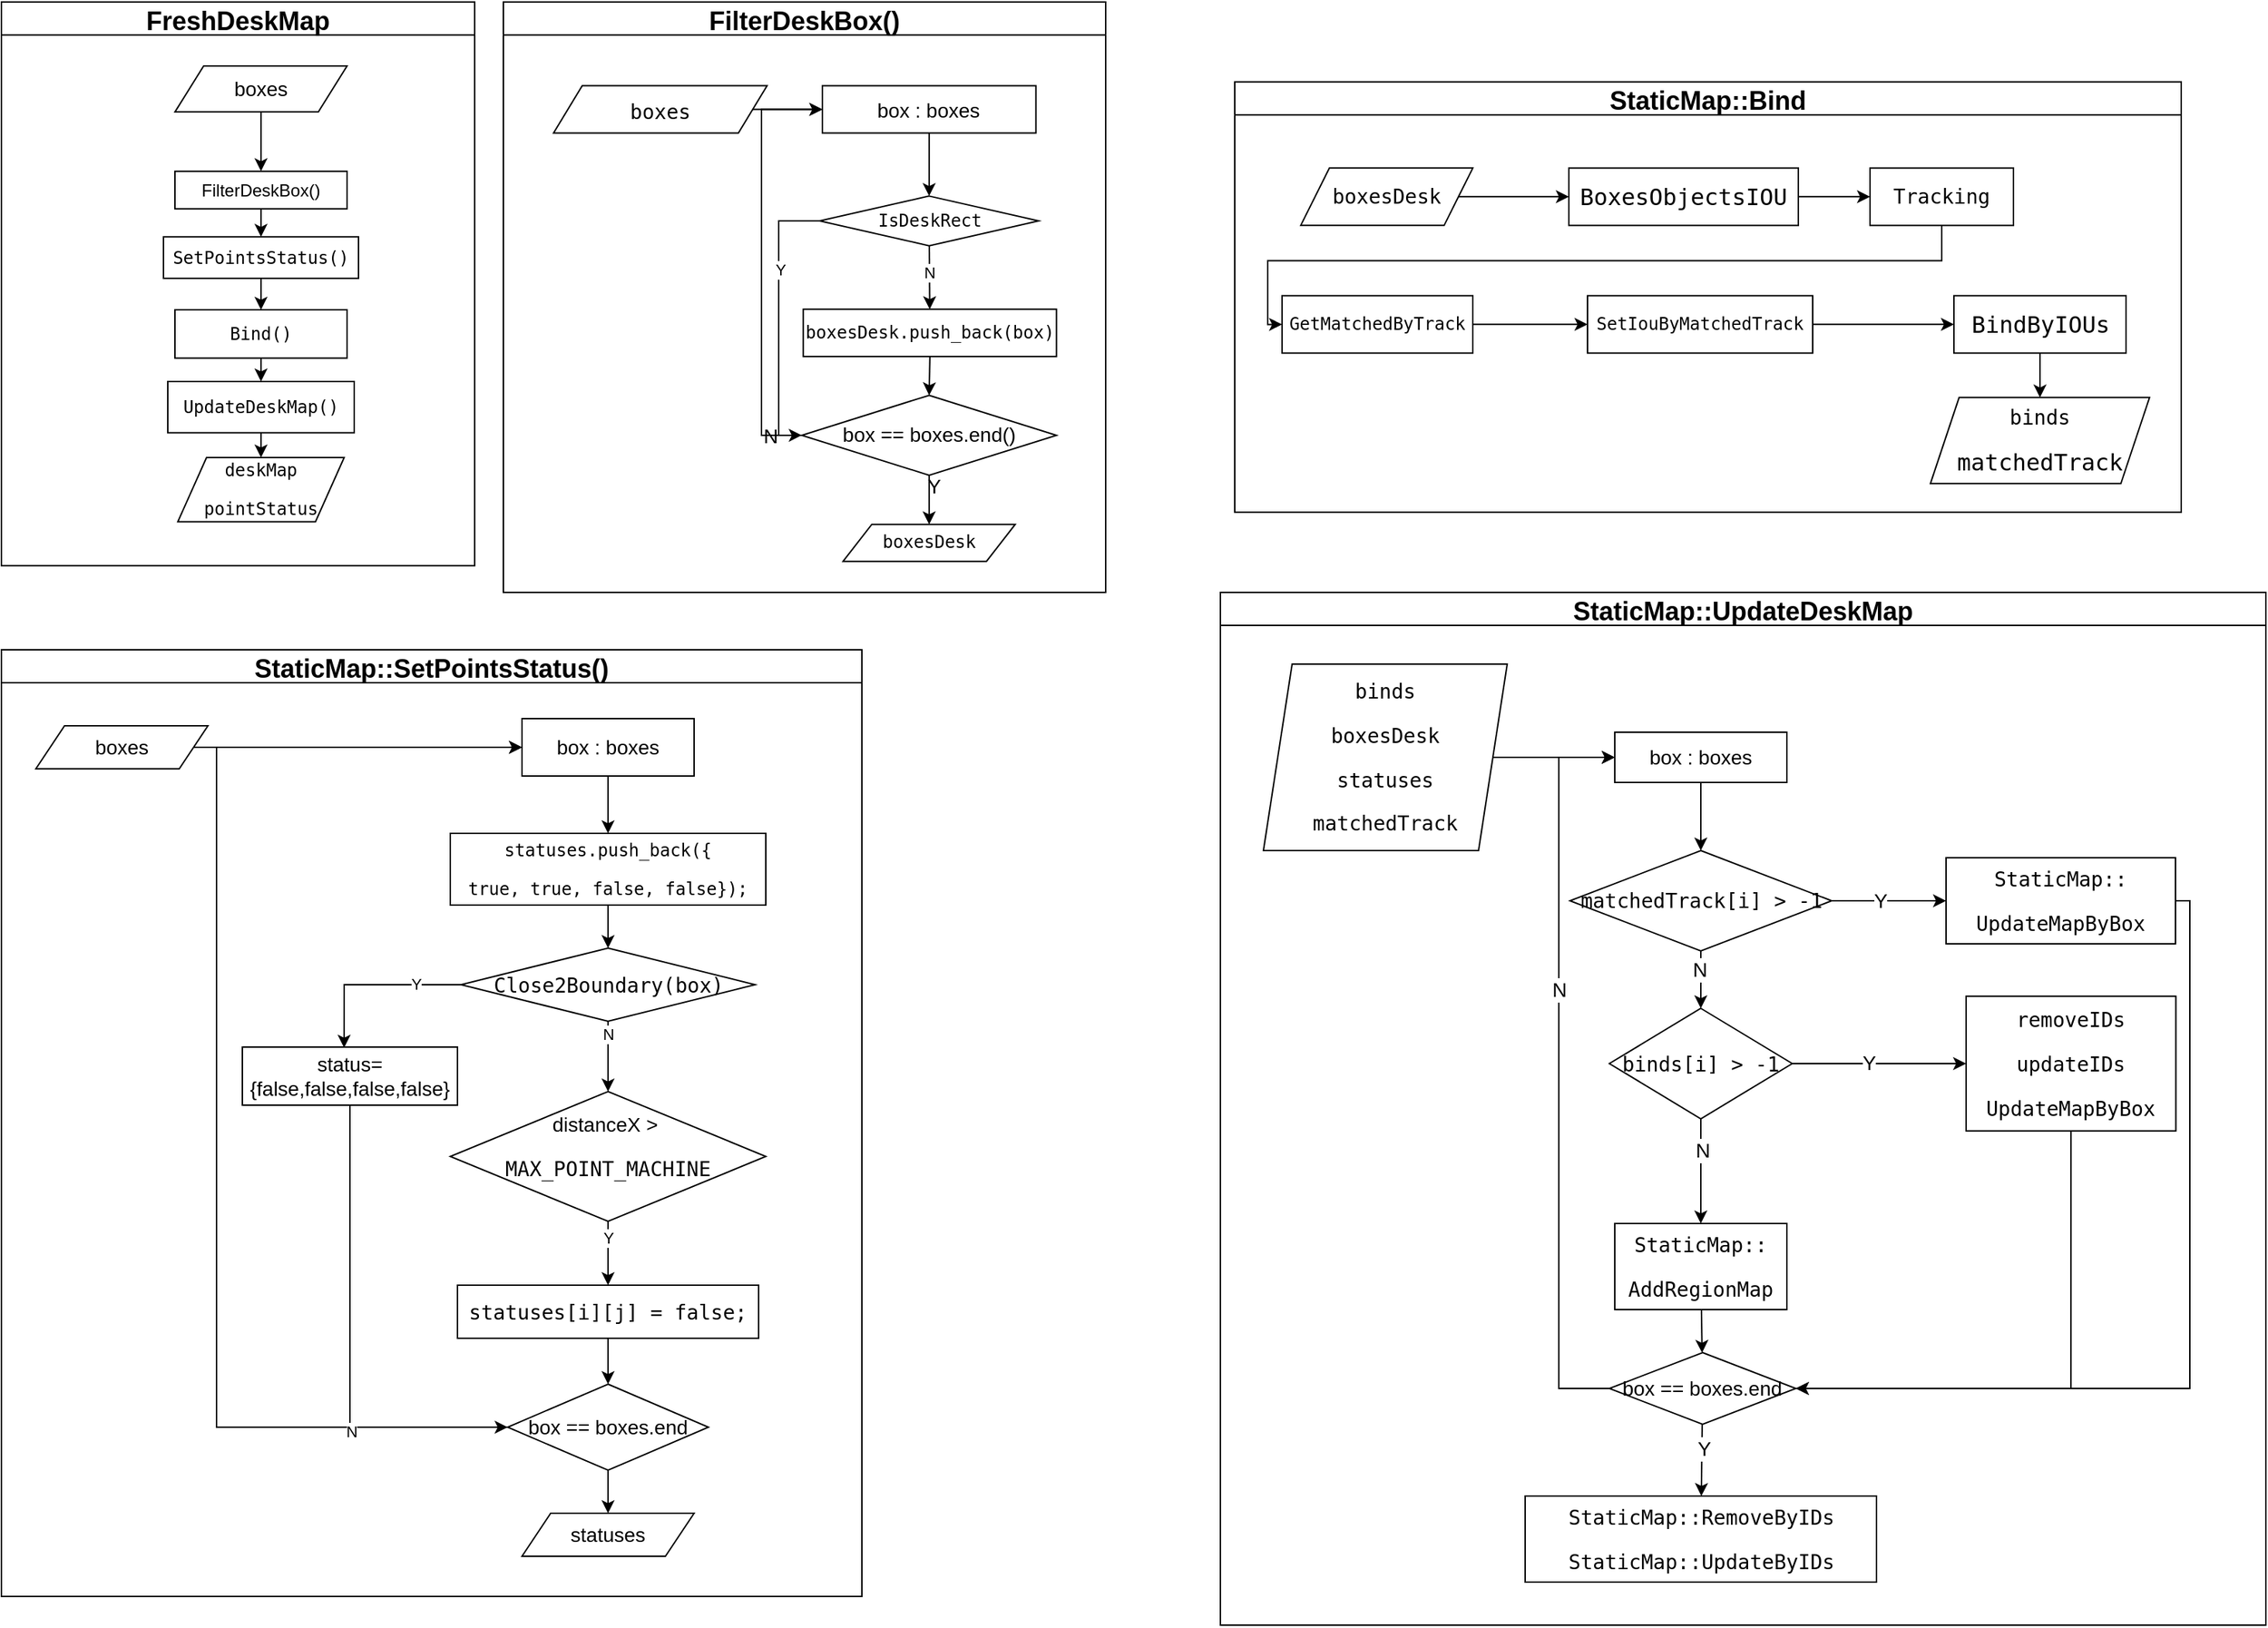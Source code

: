 <mxfile>
    <diagram id="Cqc6G51B0UrUN16AJAb3" name="Page-1">
        <mxGraphModel dx="1265" dy="1954" grid="1" gridSize="10" guides="1" tooltips="1" connect="1" arrows="1" fold="1" page="1" pageScale="1" pageWidth="827" pageHeight="1169" math="0" shadow="0">
            <root>
                <mxCell id="0"/>
                <mxCell id="1" parent="0"/>
                <mxCell id="118" value="StaticMap::SetPointsStatus()" style="swimlane;fontSize=18;labelBackgroundColor=none;fontColor=default;" parent="1" vertex="1">
                    <mxGeometry x="20" y="-690" width="600" height="660" as="geometry"/>
                </mxCell>
                <mxCell id="121" value="" style="edgeStyle=none;html=1;fontSize=14;labelBackgroundColor=none;fontColor=default;" parent="118" source="119" target="120" edge="1">
                    <mxGeometry relative="1" as="geometry"/>
                </mxCell>
                <mxCell id="119" value="&lt;pre style=&quot;font-family: &amp;quot;jetbrains mono&amp;quot;, monospace; font-size: 9pt;&quot;&gt;&lt;span style=&quot;font-family: helvetica; font-size: 14px;&quot;&gt;boxes&lt;/span&gt;&lt;br&gt;&lt;/pre&gt;" style="shape=parallelogram;perimeter=parallelogramPerimeter;whiteSpace=wrap;html=1;fixedSize=1;fontSize=14;labelBackgroundColor=none;fontColor=default;" parent="118" vertex="1">
                    <mxGeometry x="24" y="53" width="120" height="30" as="geometry"/>
                </mxCell>
                <mxCell id="123" value="" style="edgeStyle=none;html=1;fontSize=14;labelBackgroundColor=none;fontColor=default;" parent="118" source="120" target="122" edge="1">
                    <mxGeometry relative="1" as="geometry"/>
                </mxCell>
                <mxCell id="120" value="box : boxes" style="whiteSpace=wrap;html=1;fontSize=14;labelBackgroundColor=none;fontColor=default;" parent="118" vertex="1">
                    <mxGeometry x="363" y="48" width="120" height="40" as="geometry"/>
                </mxCell>
                <mxCell id="125" value="" style="edgeStyle=none;html=1;fontSize=14;labelBackgroundColor=none;fontColor=default;entryX=0.5;entryY=0;entryDx=0;entryDy=0;" parent="118" source="122" edge="1" target="126">
                    <mxGeometry relative="1" as="geometry">
                        <mxPoint x="423" y="298" as="targetPoint"/>
                    </mxGeometry>
                </mxCell>
                <mxCell id="122" value="&lt;pre style=&quot;font-family: &amp;quot;jetbrains mono&amp;quot;, monospace; font-size: 9pt;&quot;&gt;statuses.push_back({&lt;/pre&gt;&lt;pre style=&quot;font-family: &amp;quot;jetbrains mono&amp;quot;, monospace; font-size: 9pt;&quot;&gt;&lt;span style=&quot;&quot;&gt;true, true, false, false&lt;/span&gt;})&lt;span style=&quot;&quot;&gt;;&lt;/span&gt;&lt;/pre&gt;" style="whiteSpace=wrap;html=1;fontSize=14;labelBackgroundColor=none;fontColor=default;" parent="118" vertex="1">
                    <mxGeometry x="313" y="128" width="220" height="50" as="geometry"/>
                </mxCell>
                <mxCell id="128" value="" style="edgeStyle=orthogonalEdgeStyle;html=1;fontSize=14;labelBackgroundColor=none;fontColor=default;exitX=0;exitY=0.5;exitDx=0;exitDy=0;rounded=0;entryX=0.473;entryY=0.012;entryDx=0;entryDy=0;entryPerimeter=0;" parent="118" source="126" edge="1" target="127">
                    <mxGeometry relative="1" as="geometry">
                        <mxPoint x="293" y="347.5" as="targetPoint"/>
                    </mxGeometry>
                </mxCell>
                <mxCell id="218" value="Y" style="edgeLabel;html=1;align=center;verticalAlign=middle;resizable=0;points=[];fontColor=default;" vertex="1" connectable="0" parent="128">
                    <mxGeometry x="-0.489" y="-1" relative="1" as="geometry">
                        <mxPoint as="offset"/>
                    </mxGeometry>
                </mxCell>
                <mxCell id="126" value="&lt;pre style=&quot;font-family: &amp;quot;jetbrains mono&amp;quot;, monospace;&quot;&gt;&lt;font style=&quot;font-size: 14px&quot;&gt;Close2Boundary(box)&lt;/font&gt;&lt;/pre&gt;" style="rhombus;whiteSpace=wrap;html=1;fontSize=14;labelBackgroundColor=none;fontColor=default;" parent="118" vertex="1">
                    <mxGeometry x="320.5" y="208" width="205" height="51" as="geometry"/>
                </mxCell>
                <mxCell id="219" style="edgeStyle=orthogonalEdgeStyle;rounded=0;html=1;exitX=0.5;exitY=1;exitDx=0;exitDy=0;entryX=0;entryY=0.5;entryDx=0;entryDy=0;labelBackgroundColor=none;fontColor=default;strokeColor=#000000;elbow=vertical;" edge="1" parent="118" source="127" target="153">
                    <mxGeometry relative="1" as="geometry"/>
                </mxCell>
                <mxCell id="127" value="status={false,false,false,false}" style="whiteSpace=wrap;html=1;fontSize=14;labelBackgroundColor=none;fontColor=default;" parent="118" vertex="1">
                    <mxGeometry x="168" y="277" width="150" height="40.5" as="geometry"/>
                </mxCell>
                <mxCell id="137" value="" style="edgeStyle=none;html=1;fontSize=14;labelBackgroundColor=none;fontColor=default;exitX=0.5;exitY=1;exitDx=0;exitDy=0;entryX=0.5;entryY=0;entryDx=0;entryDy=0;" parent="118" source="135" target="136" edge="1">
                    <mxGeometry relative="1" as="geometry"/>
                </mxCell>
                <mxCell id="221" value="Y" style="edgeLabel;html=1;align=center;verticalAlign=middle;resizable=0;points=[];fontColor=default;" vertex="1" connectable="0" parent="137">
                    <mxGeometry x="-0.508" relative="1" as="geometry">
                        <mxPoint as="offset"/>
                    </mxGeometry>
                </mxCell>
                <mxCell id="135" value="distanceX &amp;gt;&amp;nbsp;&lt;br&gt;&lt;pre style=&quot;font-family: &amp;quot;jetbrains mono&amp;quot;, monospace;&quot;&gt;&lt;font style=&quot;font-size: 14px&quot;&gt;MAX_POINT_MACHINE&lt;/font&gt;&lt;/pre&gt;" style="rhombus;whiteSpace=wrap;html=1;fontSize=14;labelBackgroundColor=none;fontColor=default;" parent="118" vertex="1">
                    <mxGeometry x="313" y="308" width="220" height="90.5" as="geometry"/>
                </mxCell>
                <mxCell id="136" value="&lt;pre style=&quot;font-family: &amp;#34;jetbrains mono&amp;#34; , monospace&quot;&gt;&lt;font style=&quot;font-size: 14px&quot;&gt;statuses&lt;span&gt;[&lt;/span&gt;i&lt;span&gt;][&lt;/span&gt;j&lt;span&gt;] &lt;/span&gt;&lt;/font&gt;= &lt;span style=&quot;white-space: normal&quot;&gt;false;&lt;/span&gt;&lt;/pre&gt;" style="whiteSpace=wrap;html=1;fontSize=14;labelBackgroundColor=none;fontColor=default;" parent="118" vertex="1">
                    <mxGeometry x="318" y="443" width="210" height="37" as="geometry"/>
                </mxCell>
                <mxCell id="220" style="edgeStyle=orthogonalEdgeStyle;rounded=0;html=1;exitX=0.5;exitY=1;exitDx=0;exitDy=0;labelBackgroundColor=none;fontColor=default;strokeColor=#000000;elbow=vertical;" edge="1" parent="118" source="153" target="140">
                    <mxGeometry relative="1" as="geometry"/>
                </mxCell>
                <mxCell id="153" value="box == boxes.end" style="rhombus;whiteSpace=wrap;html=1;fontSize=14;labelBackgroundColor=none;fontColor=default;" parent="118" vertex="1">
                    <mxGeometry x="353" y="512" width="140" height="60" as="geometry"/>
                </mxCell>
                <mxCell id="154" value="" style="endArrow=classic;html=1;fontSize=14;exitX=0.5;exitY=1;exitDx=0;exitDy=0;labelBackgroundColor=none;fontColor=default;" parent="118" source="136" target="153" edge="1">
                    <mxGeometry width="50" height="50" relative="1" as="geometry">
                        <mxPoint x="473" y="898" as="sourcePoint"/>
                        <mxPoint x="523" y="848" as="targetPoint"/>
                    </mxGeometry>
                </mxCell>
                <mxCell id="159" value="" style="endArrow=classic;html=1;fontSize=14;exitX=0;exitY=0.5;exitDx=0;exitDy=0;labelBackgroundColor=none;fontColor=default;entryX=0;entryY=0.5;entryDx=0;entryDy=0;edgeStyle=orthogonalEdgeStyle;rounded=0;" parent="118" source="153" edge="1" target="120">
                    <mxGeometry width="50" height="50" relative="1" as="geometry">
                        <mxPoint x="364" y="608" as="sourcePoint"/>
                        <mxPoint x="144" y="57" as="targetPoint"/>
                        <Array as="points">
                            <mxPoint x="150" y="542"/>
                            <mxPoint x="150" y="68"/>
                        </Array>
                    </mxGeometry>
                </mxCell>
                <mxCell id="214" value="N" style="edgeLabel;html=1;align=center;verticalAlign=middle;resizable=0;points=[];fontColor=default;" vertex="1" connectable="0" parent="159">
                    <mxGeometry x="-0.754" y="3" relative="1" as="geometry">
                        <mxPoint as="offset"/>
                    </mxGeometry>
                </mxCell>
                <mxCell id="132" value="" style="edgeStyle=none;html=1;fontSize=14;labelBackgroundColor=none;fontColor=default;exitX=0.5;exitY=1;exitDx=0;exitDy=0;entryX=0.5;entryY=0;entryDx=0;entryDy=0;" parent="118" source="126" edge="1" target="135">
                    <mxGeometry relative="1" as="geometry">
                        <mxPoint x="423" y="318" as="targetPoint"/>
                        <mxPoint x="422.67" y="268" as="sourcePoint"/>
                    </mxGeometry>
                </mxCell>
                <mxCell id="217" value="N" style="edgeLabel;html=1;align=center;verticalAlign=middle;resizable=0;points=[];fontColor=default;" vertex="1" connectable="0" parent="132">
                    <mxGeometry x="-0.631" relative="1" as="geometry">
                        <mxPoint as="offset"/>
                    </mxGeometry>
                </mxCell>
                <mxCell id="140" value="statuses" style="shape=parallelogram;perimeter=parallelogramPerimeter;whiteSpace=wrap;html=1;fixedSize=1;fontSize=14;labelBackgroundColor=none;fontColor=default;" parent="118" vertex="1">
                    <mxGeometry x="363" y="602" width="120" height="30" as="geometry"/>
                </mxCell>
                <mxCell id="161" value="StaticMap::Bind" style="swimlane;fontSize=18;labelBackgroundColor=none;fontColor=default;" parent="1" vertex="1">
                    <mxGeometry x="880" y="-1085.83" width="660" height="300" as="geometry"/>
                </mxCell>
                <mxCell id="162" value="&lt;pre style=&quot;font-family: &amp;quot;jetbrains mono&amp;quot;, monospace;&quot;&gt;&lt;font style=&quot;font-size: 14px&quot;&gt;boxesDesk&lt;/font&gt;&lt;/pre&gt;" style="shape=parallelogram;perimeter=parallelogramPerimeter;whiteSpace=wrap;html=1;fixedSize=1;fontSize=14;labelBackgroundColor=none;fontColor=default;" parent="161" vertex="1">
                    <mxGeometry x="46" y="60" width="120" height="40" as="geometry"/>
                </mxCell>
                <mxCell id="165" value="" style="endArrow=classic;html=1;fontSize=14;exitX=1;exitY=0.5;exitDx=0;exitDy=0;labelBackgroundColor=none;fontColor=default;entryX=0;entryY=0.5;entryDx=0;entryDy=0;" parent="161" source="162" edge="1" target="167">
                    <mxGeometry width="50" height="50" relative="1" as="geometry">
                        <mxPoint x="343" y="-10" as="sourcePoint"/>
                        <mxPoint x="233" y="90" as="targetPoint"/>
                    </mxGeometry>
                </mxCell>
                <mxCell id="167" value="&lt;pre style=&quot;font-family: &amp;#34;jetbrains mono&amp;#34; , monospace&quot;&gt;&lt;span style=&quot;font-size: medium ; white-space: normal&quot;&gt;BoxesObjectsIOU&lt;/span&gt;&lt;br&gt;&lt;/pre&gt;" style="rounded=0;whiteSpace=wrap;html=1;fontSize=14;labelBackgroundColor=none;fontColor=default;" parent="161" vertex="1">
                    <mxGeometry x="233" y="60" width="160" height="40" as="geometry"/>
                </mxCell>
                <mxCell id="222" style="edgeStyle=orthogonalEdgeStyle;rounded=0;html=1;exitX=0.5;exitY=1;exitDx=0;exitDy=0;entryX=0;entryY=0.5;entryDx=0;entryDy=0;labelBackgroundColor=none;fontSize=18;fontColor=default;strokeColor=#000000;elbow=vertical;" edge="1" parent="161" source="169" target="171">
                    <mxGeometry relative="1" as="geometry"/>
                </mxCell>
                <mxCell id="169" value="&lt;pre style=&quot;font-family: &amp;#34;jetbrains mono&amp;#34; , monospace&quot;&gt;Tracking&lt;/pre&gt;" style="rounded=0;whiteSpace=wrap;html=1;fontSize=14;labelBackgroundColor=none;fontColor=default;" parent="161" vertex="1">
                    <mxGeometry x="443" y="60" width="100" height="40" as="geometry"/>
                </mxCell>
                <mxCell id="168" value="" style="endArrow=classic;html=1;fontSize=14;exitX=1;exitY=0.5;exitDx=0;exitDy=0;labelBackgroundColor=none;fontColor=default;" parent="161" source="167" target="169" edge="1">
                    <mxGeometry width="50" height="50" relative="1" as="geometry">
                        <mxPoint x="343" y="60" as="sourcePoint"/>
                        <mxPoint x="453" y="90" as="targetPoint"/>
                    </mxGeometry>
                </mxCell>
                <mxCell id="173" value="" style="edgeStyle=none;html=1;fontSize=14;labelBackgroundColor=none;fontColor=default;" parent="161" source="171" target="172" edge="1">
                    <mxGeometry relative="1" as="geometry"/>
                </mxCell>
                <mxCell id="171" value="&lt;pre style=&quot;font-family: &amp;#34;jetbrains mono&amp;#34; , monospace ; font-size: 9pt&quot;&gt;&lt;span style=&quot;font-size: 9pt ; white-space: normal&quot;&gt;GetMatchedByTrack&lt;/span&gt;&lt;br&gt;&lt;/pre&gt;" style="rounded=0;whiteSpace=wrap;html=1;fontSize=14;labelBackgroundColor=none;fontColor=default;" parent="161" vertex="1">
                    <mxGeometry x="33" y="149" width="133" height="40" as="geometry"/>
                </mxCell>
                <mxCell id="175" value="" style="edgeStyle=none;html=1;fontSize=14;labelBackgroundColor=none;fontColor=default;" parent="161" source="172" target="174" edge="1">
                    <mxGeometry relative="1" as="geometry"/>
                </mxCell>
                <mxCell id="172" value="&lt;pre style=&quot;font-family: &amp;#34;jetbrains mono&amp;#34; , monospace ; font-size: 9pt&quot;&gt;&lt;pre style=&quot;font-family: &amp;#34;jetbrains mono&amp;#34; , monospace ; font-size: 9pt&quot;&gt;&lt;span style=&quot;font-size: 9pt ; white-space: normal&quot;&gt;SetIouByMatchedTrack&lt;/span&gt;&lt;br&gt;&lt;/pre&gt;&lt;/pre&gt;" style="whiteSpace=wrap;html=1;fontSize=14;rounded=0;labelBackgroundColor=none;fontColor=default;" parent="161" vertex="1">
                    <mxGeometry x="246" y="149" width="157" height="40" as="geometry"/>
                </mxCell>
                <mxCell id="174" value="&lt;pre style=&quot;font-family: &amp;#34;jetbrains mono&amp;#34; , monospace&quot;&gt;&lt;span style=&quot;font-size: medium ; white-space: normal&quot;&gt;BindByIOUs&lt;/span&gt;&lt;br&gt;&lt;/pre&gt;" style="whiteSpace=wrap;html=1;fontSize=14;rounded=0;labelBackgroundColor=none;fontColor=default;" parent="161" vertex="1">
                    <mxGeometry x="501.5" y="149" width="120" height="40" as="geometry"/>
                </mxCell>
                <mxCell id="176" value="&lt;pre style=&quot;font-family: &amp;quot;jetbrains mono&amp;quot;, monospace;&quot;&gt;&lt;font style=&quot;font-size: 14px&quot;&gt;binds&lt;/font&gt;&lt;/pre&gt;&lt;pre style=&quot;font-family: &amp;quot;jetbrains mono&amp;quot;, monospace;&quot;&gt;&lt;pre style=&quot;font-family: &amp;quot;jetbrains mono&amp;quot; , monospace&quot;&gt;&lt;font size=&quot;3&quot;&gt;matchedTrack&lt;/font&gt;&lt;/pre&gt;&lt;/pre&gt;" style="shape=parallelogram;perimeter=parallelogramPerimeter;whiteSpace=wrap;html=1;fixedSize=1;fontSize=14;rounded=0;labelBackgroundColor=none;fontColor=default;" parent="161" vertex="1">
                    <mxGeometry x="485.09" y="220" width="152.81" height="60" as="geometry"/>
                </mxCell>
                <mxCell id="177" value="" style="edgeStyle=none;html=1;fontSize=14;labelBackgroundColor=none;fontColor=default;" parent="161" source="174" target="176" edge="1">
                    <mxGeometry relative="1" as="geometry"/>
                </mxCell>
                <mxCell id="178" value="StaticMap::UpdateDeskMap" style="swimlane;fontSize=18;labelBackgroundColor=none;fontColor=default;" parent="1" vertex="1">
                    <mxGeometry x="870" y="-730" width="729" height="720" as="geometry"/>
                </mxCell>
                <mxCell id="181" value="" style="edgeStyle=none;html=1;fontSize=14;labelBackgroundColor=none;fontColor=default;" parent="178" source="179" target="180" edge="1">
                    <mxGeometry relative="1" as="geometry"/>
                </mxCell>
                <mxCell id="179" value="&lt;pre style=&quot;font-family: &amp;quot;jetbrains mono&amp;quot;, monospace; font-size: 14px;&quot;&gt;&lt;font style=&quot;font-size: 14px&quot;&gt;binds&lt;br style=&quot;font-size: 14px;&quot;&gt;&lt;/font&gt;&lt;pre style=&quot;font-family: &amp;quot;jetbrains mono&amp;quot;, monospace; font-size: 14px;&quot;&gt;&lt;font style=&quot;font-size: 14px;&quot;&gt;boxesDesk&lt;/font&gt;&lt;/pre&gt;&lt;/pre&gt;&lt;pre style=&quot;font-family: &amp;quot;jetbrains mono&amp;quot;, monospace; font-size: 14px;&quot;&gt;&lt;pre style=&quot;font-family: &amp;quot;jetbrains mono&amp;quot;, monospace; font-size: 14px;&quot;&gt;&lt;font style=&quot;font-size: 14px;&quot;&gt;statuses&lt;/font&gt;&lt;/pre&gt;&lt;pre style=&quot;font-family: &amp;quot;jetbrains mono&amp;quot;, monospace; font-size: 14px;&quot;&gt;&lt;font style=&quot;font-size: 14px;&quot;&gt;matchedTrack&lt;/font&gt;&lt;/pre&gt;&lt;/pre&gt;" style="shape=parallelogram;perimeter=parallelogramPerimeter;whiteSpace=wrap;html=1;fixedSize=1;fontSize=14;labelBackgroundColor=none;fontColor=default;" parent="178" vertex="1">
                    <mxGeometry x="30" y="50" width="170" height="130" as="geometry"/>
                </mxCell>
                <mxCell id="183" value="" style="edgeStyle=none;html=1;fontSize=14;labelBackgroundColor=none;fontColor=default;entryX=0.5;entryY=0;entryDx=0;entryDy=0;" parent="178" source="180" edge="1" target="184">
                    <mxGeometry relative="1" as="geometry">
                        <mxPoint x="335" y="225" as="targetPoint"/>
                    </mxGeometry>
                </mxCell>
                <mxCell id="180" value="&lt;font style=&quot;font-size: 14px&quot;&gt;box : boxes&lt;/font&gt;" style="whiteSpace=wrap;html=1;fontSize=14;labelBackgroundColor=none;fontColor=default;" parent="178" vertex="1">
                    <mxGeometry x="275" y="97.5" width="120" height="35" as="geometry"/>
                </mxCell>
                <mxCell id="186" value="" style="edgeStyle=none;html=1;fontSize=14;labelBackgroundColor=none;fontColor=default;exitX=1;exitY=0.5;exitDx=0;exitDy=0;entryX=0;entryY=0.5;entryDx=0;entryDy=0;" parent="178" source="184" target="185" edge="1">
                    <mxGeometry relative="1" as="geometry"/>
                </mxCell>
                <mxCell id="234" value="Y" style="edgeLabel;html=1;align=center;verticalAlign=middle;resizable=0;points=[];fontSize=14;fontColor=default;" vertex="1" connectable="0" parent="186">
                    <mxGeometry x="-0.175" relative="1" as="geometry">
                        <mxPoint as="offset"/>
                    </mxGeometry>
                </mxCell>
                <mxCell id="189" value="" style="edgeStyle=none;html=1;fontSize=14;labelBackgroundColor=none;fontColor=default;" parent="178" source="184" edge="1" target="191">
                    <mxGeometry relative="1" as="geometry">
                        <mxPoint x="335" y="450" as="targetPoint"/>
                    </mxGeometry>
                </mxCell>
                <mxCell id="230" value="N" style="edgeLabel;html=1;align=center;verticalAlign=middle;resizable=0;points=[];fontSize=14;fontColor=default;" vertex="1" connectable="0" parent="189">
                    <mxGeometry x="-0.383" y="-1" relative="1" as="geometry">
                        <mxPoint as="offset"/>
                    </mxGeometry>
                </mxCell>
                <mxCell id="184" value="&lt;pre style=&quot;font-family: &amp;quot;jetbrains mono&amp;quot;, monospace; font-size: 14px;&quot;&gt;&lt;font style=&quot;font-size: 14px&quot;&gt;matchedTrack&lt;span style=&quot;font-size: 14px;&quot;&gt;[&lt;/span&gt;i&lt;span style=&quot;font-size: 14px;&quot;&gt;] &lt;/span&gt;&amp;gt; -&lt;span style=&quot;font-size: 14px;&quot;&gt;1&lt;/span&gt;&lt;/font&gt;&lt;/pre&gt;" style="rhombus;whiteSpace=wrap;html=1;fontSize=14;labelBackgroundColor=none;fontColor=default;" parent="178" vertex="1">
                    <mxGeometry x="243.75" y="180" width="182.5" height="70" as="geometry"/>
                </mxCell>
                <mxCell id="227" style="edgeStyle=orthogonalEdgeStyle;rounded=0;html=1;exitX=1;exitY=0.5;exitDx=0;exitDy=0;entryX=1;entryY=0.5;entryDx=0;entryDy=0;labelBackgroundColor=none;fontSize=14;fontColor=default;strokeColor=#000000;elbow=vertical;" edge="1" parent="178" source="185" target="198">
                    <mxGeometry relative="1" as="geometry"/>
                </mxCell>
                <mxCell id="185" value="&lt;pre style=&quot;font-family: &amp;quot;jetbrains mono&amp;quot;, monospace; font-size: 14px;&quot;&gt;&lt;font style=&quot;font-size: 14px&quot;&gt;&lt;span style=&quot;font-size: 14px;&quot;&gt;StaticMap&lt;/span&gt;::&lt;/font&gt;&lt;/pre&gt;&lt;pre style=&quot;font-family: &amp;quot;jetbrains mono&amp;quot;, monospace; font-size: 14px;&quot;&gt;&lt;span style=&quot;font-size: 14px;&quot;&gt;&lt;font style=&quot;font-size: 14px;&quot;&gt;UpdateMapByBox&lt;/font&gt;&lt;/span&gt;&lt;/pre&gt;" style="whiteSpace=wrap;html=1;fontSize=14;labelBackgroundColor=none;fontColor=default;" parent="178" vertex="1">
                    <mxGeometry x="506" y="185" width="160" height="60" as="geometry"/>
                </mxCell>
                <mxCell id="193" value="" style="edgeStyle=none;html=1;fontSize=14;labelBackgroundColor=none;fontColor=default;exitX=1;exitY=0.5;exitDx=0;exitDy=0;entryX=0;entryY=0.5;entryDx=0;entryDy=0;" parent="178" source="191" target="192" edge="1">
                    <mxGeometry relative="1" as="geometry"/>
                </mxCell>
                <mxCell id="231" value="Y" style="edgeLabel;html=1;align=center;verticalAlign=middle;resizable=0;points=[];fontSize=14;fontColor=default;" vertex="1" connectable="0" parent="193">
                    <mxGeometry x="-0.122" y="1" relative="1" as="geometry">
                        <mxPoint as="offset"/>
                    </mxGeometry>
                </mxCell>
                <mxCell id="196" value="" style="edgeStyle=none;html=1;fontSize=14;labelBackgroundColor=none;fontColor=default;" parent="178" source="191" target="195" edge="1">
                    <mxGeometry relative="1" as="geometry"/>
                </mxCell>
                <mxCell id="232" value="N" style="edgeLabel;html=1;align=center;verticalAlign=middle;resizable=0;points=[];fontSize=14;fontColor=default;" vertex="1" connectable="0" parent="196">
                    <mxGeometry x="-0.393" y="1" relative="1" as="geometry">
                        <mxPoint as="offset"/>
                    </mxGeometry>
                </mxCell>
                <mxCell id="191" value="&lt;pre style=&quot;font-family: &amp;quot;jetbrains mono&amp;quot;, monospace; font-size: 14px;&quot;&gt;&lt;font style=&quot;font-size: 14px&quot;&gt;binds&lt;span style=&quot;font-size: 14px;&quot;&gt;[&lt;/span&gt;i&lt;span style=&quot;font-size: 14px;&quot;&gt;] &lt;/span&gt;&lt;/font&gt;&amp;gt; -&lt;span style=&quot;white-space: normal; font-size: 14px;&quot;&gt;1&lt;/span&gt;&lt;/pre&gt;" style="rhombus;whiteSpace=wrap;html=1;fontSize=14;labelBackgroundColor=none;fontColor=default;" parent="178" vertex="1">
                    <mxGeometry x="271.25" y="290" width="127.5" height="77" as="geometry"/>
                </mxCell>
                <mxCell id="228" style="edgeStyle=orthogonalEdgeStyle;rounded=0;html=1;exitX=0.5;exitY=1;exitDx=0;exitDy=0;entryX=1;entryY=0.5;entryDx=0;entryDy=0;labelBackgroundColor=none;fontSize=14;fontColor=default;strokeColor=#000000;elbow=vertical;" edge="1" parent="178" source="192" target="198">
                    <mxGeometry relative="1" as="geometry"/>
                </mxCell>
                <mxCell id="192" value="&lt;pre style=&quot;font-family: &amp;quot;jetbrains mono&amp;quot;, monospace; font-size: 14px;&quot;&gt;&lt;font style=&quot;font-size: 14px&quot;&gt;removeIDs&lt;/font&gt;&lt;/pre&gt;&lt;pre style=&quot;font-family: &amp;quot;jetbrains mono&amp;quot;, monospace; font-size: 14px;&quot;&gt;&lt;pre style=&quot;font-family: &amp;quot;jetbrains mono&amp;quot;, monospace; font-size: 14px;&quot;&gt;&lt;font style=&quot;font-size: 14px;&quot;&gt;updateIDs&lt;/font&gt;&lt;/pre&gt;&lt;pre style=&quot;font-family: &amp;quot;jetbrains mono&amp;quot;, monospace; font-size: 14px;&quot;&gt;&lt;pre style=&quot;font-family: &amp;quot;jetbrains mono&amp;quot;, monospace; font-size: 14px;&quot;&gt;UpdateMapByBox&lt;/pre&gt;&lt;/pre&gt;&lt;/pre&gt;" style="whiteSpace=wrap;html=1;fontSize=14;labelBackgroundColor=none;fontColor=default;" parent="178" vertex="1">
                    <mxGeometry x="520" y="281.57" width="146.25" height="93.87" as="geometry"/>
                </mxCell>
                <mxCell id="199" value="" style="edgeStyle=none;html=1;fontSize=14;labelBackgroundColor=none;fontColor=default;" parent="178" source="195" target="198" edge="1">
                    <mxGeometry relative="1" as="geometry"/>
                </mxCell>
                <mxCell id="195" value="&lt;pre style=&quot;font-family: &amp;quot;jetbrains mono&amp;quot;, monospace; font-size: 14px;&quot;&gt;&lt;font style=&quot;font-size: 14px&quot;&gt;&lt;span style=&quot;font-size: 14px;&quot;&gt;StaticMap&lt;/span&gt;::&lt;/font&gt;&lt;/pre&gt;&lt;pre style=&quot;font-family: &amp;quot;jetbrains mono&amp;quot;, monospace; font-size: 14px;&quot;&gt;&lt;span style=&quot;font-size: 14px;&quot;&gt;&lt;font style=&quot;font-size: 14px;&quot;&gt;AddRegionMap&lt;/font&gt;&lt;/span&gt;&lt;/pre&gt;" style="whiteSpace=wrap;html=1;fontSize=14;labelBackgroundColor=none;fontColor=default;" parent="178" vertex="1">
                    <mxGeometry x="275" y="440" width="120" height="60" as="geometry"/>
                </mxCell>
                <mxCell id="203" value="" style="edgeStyle=none;html=1;fontSize=14;labelBackgroundColor=none;fontColor=default;" parent="178" source="198" target="202" edge="1">
                    <mxGeometry relative="1" as="geometry"/>
                </mxCell>
                <mxCell id="233" value="Y" style="edgeLabel;html=1;align=center;verticalAlign=middle;resizable=0;points=[];fontSize=14;fontColor=default;" vertex="1" connectable="0" parent="203">
                    <mxGeometry x="-0.316" y="1" relative="1" as="geometry">
                        <mxPoint as="offset"/>
                    </mxGeometry>
                </mxCell>
                <mxCell id="223" style="edgeStyle=orthogonalEdgeStyle;rounded=0;html=1;exitX=0;exitY=0.5;exitDx=0;exitDy=0;entryX=0;entryY=0.5;entryDx=0;entryDy=0;labelBackgroundColor=none;fontSize=14;fontColor=default;strokeColor=#000000;elbow=vertical;" edge="1" parent="178" source="198" target="180">
                    <mxGeometry relative="1" as="geometry">
                        <Array as="points">
                            <mxPoint x="236" y="555"/>
                            <mxPoint x="236" y="115"/>
                        </Array>
                    </mxGeometry>
                </mxCell>
                <mxCell id="224" value="N" style="edgeLabel;html=1;align=center;verticalAlign=middle;resizable=0;points=[];fontSize=14;fontColor=default;" vertex="1" connectable="0" parent="223">
                    <mxGeometry x="0.22" relative="1" as="geometry">
                        <mxPoint as="offset"/>
                    </mxGeometry>
                </mxCell>
                <mxCell id="198" value="box == boxes.end" style="rhombus;whiteSpace=wrap;html=1;fontSize=14;labelBackgroundColor=none;fontColor=default;" parent="178" vertex="1">
                    <mxGeometry x="271.25" y="530" width="130" height="50" as="geometry"/>
                </mxCell>
                <mxCell id="202" value="&lt;pre style=&quot;font-family: &amp;quot;jetbrains mono&amp;quot;, monospace; font-size: 14px;&quot;&gt;&lt;font style=&quot;font-size: 14px&quot;&gt;&lt;span style=&quot;font-size: 14px;&quot;&gt;StaticMap&lt;/span&gt;::&lt;/font&gt;RemoveByIDs&lt;/pre&gt;&lt;pre style=&quot;font-family: &amp;quot;jetbrains mono&amp;quot;, monospace; font-size: 14px;&quot;&gt;&lt;pre style=&quot;font-family: &amp;quot;jetbrains mono&amp;quot;, monospace; font-size: 14px;&quot;&gt;&lt;span style=&quot;font-size: 14px;&quot;&gt;StaticMap&lt;/span&gt;::UpdateByIDs&lt;/pre&gt;&lt;/pre&gt;" style="whiteSpace=wrap;html=1;fontSize=14;labelBackgroundColor=none;fontColor=default;" parent="178" vertex="1">
                    <mxGeometry x="212.5" y="630" width="245" height="60" as="geometry"/>
                </mxCell>
                <mxCell id="94" value="&lt;pre style=&quot;font-family: &amp;quot;jetbrains mono&amp;quot;, monospace; font-size: 9pt;&quot;&gt;Bind()&lt;/pre&gt;" style="whiteSpace=wrap;html=1;labelBackgroundColor=none;strokeColor=#000000;fontColor=default;" parent="1" vertex="1">
                    <mxGeometry x="141" y="-927.01" width="120" height="33.69" as="geometry"/>
                </mxCell>
                <mxCell id="95" value="" style="edgeStyle=none;html=1;labelBackgroundColor=none;exitX=0.5;exitY=1;exitDx=0;exitDy=0;strokeColor=#000000;fontColor=default;" parent="1" target="94" edge="1" source="116">
                    <mxGeometry relative="1" as="geometry">
                        <mxPoint x="201" y="-886.816" as="sourcePoint"/>
                    </mxGeometry>
                </mxCell>
                <mxCell id="96" value="&lt;pre style=&quot;font-family: &amp;quot;jetbrains mono&amp;quot;, monospace; font-size: 9pt;&quot;&gt;&lt;pre style=&quot;font-family: &amp;quot;jetbrains mono&amp;quot; , monospace ; font-size: 9pt&quot;&gt;&lt;span style=&quot;font-family: &amp;quot;jetbrains mono&amp;quot; , monospace ; font-size: 9pt&quot;&gt;UpdateDeskMap&lt;/span&gt;()&lt;/pre&gt;&lt;/pre&gt;" style="whiteSpace=wrap;html=1;labelBackgroundColor=none;strokeColor=#000000;fontColor=default;" parent="1" vertex="1">
                    <mxGeometry x="136" y="-877.01" width="130" height="35.73" as="geometry"/>
                </mxCell>
                <mxCell id="97" value="" style="edgeStyle=none;html=1;labelBackgroundColor=none;strokeColor=#000000;fontColor=default;" parent="1" source="94" target="96" edge="1">
                    <mxGeometry relative="1" as="geometry"/>
                </mxCell>
                <mxCell id="107" value="&lt;pre style=&quot;font-family: &amp;quot;jetbrains mono&amp;quot;, monospace; font-size: 9pt;&quot;&gt;&lt;span style=&quot;&quot;&gt;deskMap&lt;/span&gt;&lt;/pre&gt;&lt;pre style=&quot;font-family: &amp;quot;jetbrains mono&amp;quot;, monospace; font-size: 9pt;&quot;&gt;&lt;pre style=&quot;font-family: &amp;quot;jetbrains mono&amp;quot; , monospace ; font-size: 9pt&quot;&gt;&lt;span style=&quot;&quot;&gt;pointStatus&lt;/span&gt;&lt;/pre&gt;&lt;/pre&gt;" style="shape=parallelogram;perimeter=parallelogramPerimeter;whiteSpace=wrap;html=1;fixedSize=1;fontSize=18;labelBackgroundColor=none;strokeColor=#000000;fontColor=default;" parent="1" vertex="1">
                    <mxGeometry x="143" y="-824" width="116" height="44.76" as="geometry"/>
                </mxCell>
                <mxCell id="112" value="" style="endArrow=classic;html=1;exitX=0.5;exitY=1;exitDx=0;exitDy=0;entryX=0.5;entryY=0;entryDx=0;entryDy=0;labelBackgroundColor=none;strokeColor=#000000;fontColor=default;" parent="1" source="96" target="107" edge="1">
                    <mxGeometry width="50" height="50" relative="1" as="geometry">
                        <mxPoint x="217" y="-660.647" as="sourcePoint"/>
                        <mxPoint x="267" y="-705.681" as="targetPoint"/>
                    </mxGeometry>
                </mxCell>
                <mxCell id="117" value="" style="edgeStyle=none;html=1;labelBackgroundColor=none;strokeColor=#000000;fontColor=default;" parent="1" source="113" target="116" edge="1">
                    <mxGeometry relative="1" as="geometry"/>
                </mxCell>
                <mxCell id="113" value="&lt;span&gt;FilterDeskBox()&lt;/span&gt;" style="whiteSpace=wrap;html=1;labelBackgroundColor=none;strokeColor=#000000;fontColor=default;" parent="1" vertex="1">
                    <mxGeometry x="141" y="-1023.587" width="120" height="26.189" as="geometry"/>
                </mxCell>
                <mxCell id="114" value="&lt;font style=&quot;font-size: 14px&quot;&gt;boxes&lt;/font&gt;" style="shape=parallelogram;perimeter=parallelogramPerimeter;whiteSpace=wrap;html=1;fixedSize=1;labelBackgroundColor=none;strokeColor=#000000;fontColor=default;" parent="1" vertex="1">
                    <mxGeometry x="141" y="-1097.01" width="120" height="32.06" as="geometry"/>
                </mxCell>
                <mxCell id="115" value="" style="edgeStyle=none;html=1;labelBackgroundColor=none;strokeColor=#000000;fontColor=default;" parent="1" source="114" target="113" edge="1">
                    <mxGeometry relative="1" as="geometry"/>
                </mxCell>
                <mxCell id="116" value="&lt;pre style=&quot;font-family: &amp;quot;jetbrains mono&amp;quot;, monospace; font-size: 9pt;&quot;&gt;SetPointsStatus()&lt;/pre&gt;" style="whiteSpace=wrap;html=1;labelBackgroundColor=none;strokeColor=#000000;fontColor=default;" parent="1" vertex="1">
                    <mxGeometry x="133" y="-977.874" width="136" height="28.947" as="geometry"/>
                </mxCell>
                <mxCell id="110" value="FreshDeskMap" style="swimlane;fontSize=18;labelBackgroundColor=none;fontColor=default;" parent="1" vertex="1">
                    <mxGeometry x="20" y="-1141.67" width="330" height="393.01" as="geometry"/>
                </mxCell>
                <mxCell id="66" value="FilterDeskBox()" style="swimlane;fontSize=18;startSize=23;labelBackgroundColor=none;fontColor=default;" parent="1" vertex="1">
                    <mxGeometry x="370" y="-1141.67" width="420" height="411.67" as="geometry"/>
                </mxCell>
                <mxCell id="74" value="" style="edgeStyle=none;html=1;fontSize=14;labelBackgroundColor=none;fontColor=default;" parent="66" source="67" target="73" edge="1">
                    <mxGeometry relative="1" as="geometry"/>
                </mxCell>
                <mxCell id="67" value="&lt;pre style=&quot;font-family: &amp;quot;jetbrains mono&amp;quot;, monospace;&quot;&gt;&lt;font style=&quot;font-size: 14px&quot;&gt;boxes&lt;/font&gt;&lt;/pre&gt;" style="shape=parallelogram;perimeter=parallelogramPerimeter;whiteSpace=wrap;html=1;fixedSize=1;fontSize=18;labelBackgroundColor=none;fontColor=default;" parent="66" vertex="1">
                    <mxGeometry x="35.001" y="58.451" width="148.889" height="32.958" as="geometry"/>
                </mxCell>
                <mxCell id="73" value="&lt;font style=&quot;font-size: 14px&quot;&gt;box : boxes&lt;/font&gt;" style="whiteSpace=wrap;html=1;fontSize=18;labelBackgroundColor=none;fontColor=default;" parent="66" vertex="1">
                    <mxGeometry x="222.46" y="58.451" width="148.889" height="32.958" as="geometry"/>
                </mxCell>
                <mxCell id="78" value="" style="edgeStyle=none;html=1;fontSize=14;labelBackgroundColor=none;fontColor=default;" parent="66" source="75" target="77" edge="1">
                    <mxGeometry relative="1" as="geometry"/>
                </mxCell>
                <mxCell id="213" value="N" style="edgeLabel;html=1;align=center;verticalAlign=middle;resizable=0;points=[];fontColor=default;" vertex="1" connectable="0" parent="78">
                    <mxGeometry x="-0.184" relative="1" as="geometry">
                        <mxPoint as="offset"/>
                    </mxGeometry>
                </mxCell>
                <mxCell id="211" style="edgeStyle=orthogonalEdgeStyle;rounded=0;html=1;exitX=0;exitY=0.5;exitDx=0;exitDy=0;entryX=0;entryY=0.5;entryDx=0;entryDy=0;labelBackgroundColor=none;fontColor=default;strokeColor=#000000;elbow=vertical;" edge="1" parent="66" source="75" target="145">
                    <mxGeometry relative="1" as="geometry">
                        <Array as="points">
                            <mxPoint x="192" y="153"/>
                            <mxPoint x="192" y="303"/>
                        </Array>
                    </mxGeometry>
                </mxCell>
                <mxCell id="212" value="Y" style="edgeLabel;html=1;align=center;verticalAlign=middle;resizable=0;points=[];fontColor=default;" vertex="1" connectable="0" parent="211">
                    <mxGeometry x="-0.363" y="1" relative="1" as="geometry">
                        <mxPoint as="offset"/>
                    </mxGeometry>
                </mxCell>
                <mxCell id="75" value="&lt;pre style=&quot;font-family: &amp;#34;jetbrains mono&amp;#34; , monospace ; font-size: 9pt&quot;&gt;&lt;span style=&quot;font-size: 9pt&quot;&gt;IsD&lt;/span&gt;&lt;span style=&quot;font-size: 9pt ; white-space: normal&quot;&gt;eskRect&lt;/span&gt;&lt;br&gt;&lt;/pre&gt;" style="rhombus;whiteSpace=wrap;html=1;fontSize=14;labelBackgroundColor=none;fontColor=default;" parent="66" vertex="1">
                    <mxGeometry x="220.52" y="135.35" width="152.78" height="34.65" as="geometry"/>
                </mxCell>
                <mxCell id="77" value="&lt;pre style=&quot;font-family: &amp;quot;jetbrains mono&amp;quot;, monospace; font-size: 9pt;&quot;&gt;&lt;pre style=&quot;font-family: &amp;quot;jetbrains mono&amp;quot; , monospace ; font-size: 9pt&quot;&gt;boxesDesk.push_back(box)&lt;/pre&gt;&lt;/pre&gt;" style="whiteSpace=wrap;html=1;fontSize=14;labelBackgroundColor=none;fontColor=default;" parent="66" vertex="1">
                    <mxGeometry x="209.13" y="214.27" width="176.57" height="32.96" as="geometry"/>
                </mxCell>
                <mxCell id="144" value="" style="endArrow=classic;html=1;fontSize=14;exitX=0.5;exitY=1;exitDx=0;exitDy=0;entryX=0.5;entryY=0;entryDx=0;entryDy=0;labelBackgroundColor=none;fontColor=default;" parent="66" source="73" target="75" edge="1">
                    <mxGeometry width="50" height="50" relative="1" as="geometry">
                        <mxPoint x="152" y="173.803" as="sourcePoint"/>
                        <mxPoint x="202" y="146.338" as="targetPoint"/>
                    </mxGeometry>
                </mxCell>
                <mxCell id="145" value="box == boxes.end()" style="rhombus;whiteSpace=wrap;html=1;fontSize=14;labelBackgroundColor=none;fontColor=default;" parent="66" vertex="1">
                    <mxGeometry x="208.1" y="274.27" width="177.6" height="55.73" as="geometry"/>
                </mxCell>
                <mxCell id="146" value="" style="endArrow=classic;html=1;fontSize=14;exitX=0.5;exitY=1;exitDx=0;exitDy=0;entryX=0.5;entryY=0;entryDx=0;entryDy=0;labelBackgroundColor=none;fontColor=default;" parent="66" source="77" target="145" edge="1">
                    <mxGeometry width="50" height="50" relative="1" as="geometry">
                        <mxPoint x="162" y="322.113" as="sourcePoint"/>
                        <mxPoint x="212" y="294.648" as="targetPoint"/>
                    </mxGeometry>
                </mxCell>
                <mxCell id="151" value="" style="endArrow=classic;html=1;fontSize=14;exitX=0;exitY=0.5;exitDx=0;exitDy=0;labelBackgroundColor=none;entryX=0;entryY=0.5;entryDx=0;entryDy=0;edgeStyle=orthogonalEdgeStyle;fontColor=default;elbow=vertical;rounded=0;" parent="66" source="145" edge="1" target="73">
                    <mxGeometry width="50" height="50" relative="1" as="geometry">
                        <mxPoint x="162" y="327.606" as="sourcePoint"/>
                        <mxPoint x="32" y="80.423" as="targetPoint"/>
                        <Array as="points">
                            <mxPoint x="180" y="302"/>
                            <mxPoint x="180" y="75"/>
                        </Array>
                    </mxGeometry>
                </mxCell>
                <mxCell id="152" value="N" style="edgeLabel;html=1;align=center;verticalAlign=middle;resizable=0;points=[];fontSize=14;labelBackgroundColor=none;fontColor=default;" parent="151" vertex="1" connectable="0">
                    <mxGeometry x="-0.848" relative="1" as="geometry">
                        <mxPoint as="offset"/>
                    </mxGeometry>
                </mxCell>
                <mxCell id="87" value="&lt;pre style=&quot;font-size: 9pt; font-family: &amp;quot;jetbrains mono&amp;quot;, monospace;&quot;&gt;boxesDesk&lt;/pre&gt;" style="shape=parallelogram;perimeter=parallelogramPerimeter;whiteSpace=wrap;html=1;fixedSize=1;fontSize=14;labelBackgroundColor=none;fontColor=default;" parent="66" vertex="1">
                    <mxGeometry x="236.91" y="364.27" width="120" height="25.73" as="geometry"/>
                </mxCell>
                <mxCell id="149" value="" style="endArrow=classic;html=1;fontSize=14;exitX=0.5;exitY=1;exitDx=0;exitDy=0;labelBackgroundColor=none;fontColor=default;" parent="66" source="145" target="87" edge="1">
                    <mxGeometry width="50" height="50" relative="1" as="geometry">
                        <mxPoint x="162" y="347.932" as="sourcePoint"/>
                        <mxPoint x="212" y="320.467" as="targetPoint"/>
                    </mxGeometry>
                </mxCell>
                <mxCell id="150" value="Y" style="edgeLabel;html=1;align=center;verticalAlign=middle;resizable=0;points=[];fontSize=14;labelBackgroundColor=none;fontColor=default;" parent="149" vertex="1" connectable="0">
                    <mxGeometry x="-0.59" y="3" relative="1" as="geometry">
                        <mxPoint as="offset"/>
                    </mxGeometry>
                </mxCell>
            </root>
        </mxGraphModel>
    </diagram>
</mxfile>